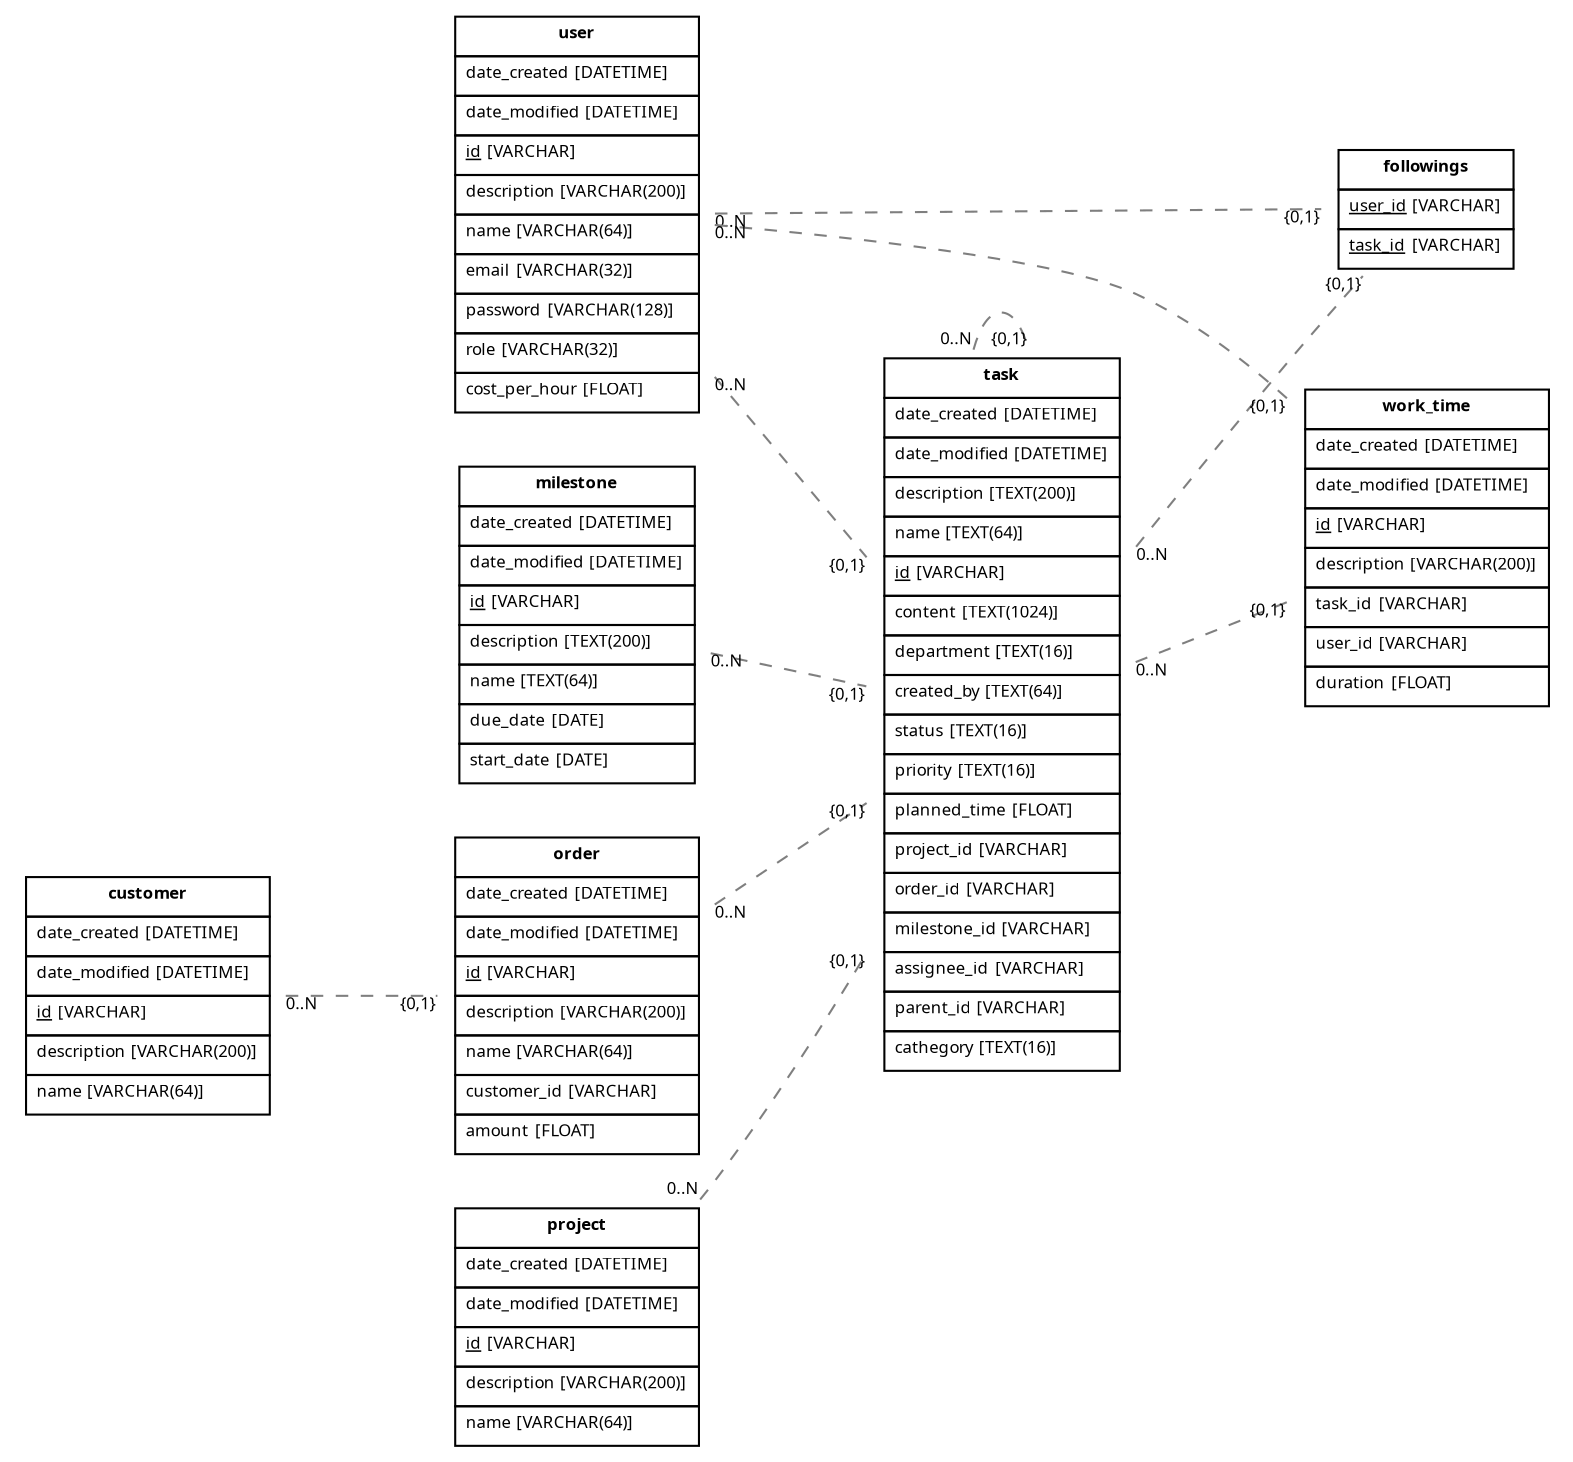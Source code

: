  graph {
    graph [rankdir=LR];
    node [label="\N",
        shape=plaintext
        fontsize=8,
        fontname=Verdana
    ];
    edge [color=gray50,
        minlen=2,
        style=dashed
        fontsize=8,
        fontname=Verdana
    ];

"customer" [label=<<FONT FACE="Verdana"><TABLE BORDER="0" CELLBORDER="1" CELLPADDING="4" CELLSPACING="0"><TR><TD><B><FONT POINT-SIZE="8">customer</FONT></B></TD></TR><TR><TD ALIGN="LEFT"><FONT>date_created</FONT><FONT> [DATETIME]</FONT></TD></TR><TR><TD ALIGN="LEFT"><FONT>date_modified</FONT><FONT> [DATETIME]</FONT></TD></TR><TR><TD ALIGN="LEFT"><u><FONT>id</FONT></u><FONT> [VARCHAR]</FONT></TD></TR><TR><TD ALIGN="LEFT"><FONT>description</FONT><FONT> [VARCHAR(200)]</FONT></TD></TR><TR><TD ALIGN="LEFT"><FONT>name</FONT><FONT> [VARCHAR(64)]</FONT></TD></TR></TABLE></FONT>>];
"task" [label=<<FONT FACE="Verdana"><TABLE BORDER="0" CELLBORDER="1" CELLPADDING="4" CELLSPACING="0"><TR><TD><B><FONT POINT-SIZE="8">task</FONT></B></TD></TR><TR><TD ALIGN="LEFT"><FONT>date_created</FONT><FONT> [DATETIME]</FONT></TD></TR><TR><TD ALIGN="LEFT"><FONT>date_modified</FONT><FONT> [DATETIME]</FONT></TD></TR><TR><TD ALIGN="LEFT"><FONT>description</FONT><FONT> [TEXT(200)]</FONT></TD></TR><TR><TD ALIGN="LEFT"><FONT>name</FONT><FONT> [TEXT(64)]</FONT></TD></TR><TR><TD ALIGN="LEFT"><u><FONT>id</FONT></u><FONT> [VARCHAR]</FONT></TD></TR><TR><TD ALIGN="LEFT"><FONT>content</FONT><FONT> [TEXT(1024)]</FONT></TD></TR><TR><TD ALIGN="LEFT"><FONT>department</FONT><FONT> [TEXT(16)]</FONT></TD></TR><TR><TD ALIGN="LEFT"><FONT>created_by</FONT><FONT> [TEXT(64)]</FONT></TD></TR><TR><TD ALIGN="LEFT"><FONT>status</FONT><FONT> [TEXT(16)]</FONT></TD></TR><TR><TD ALIGN="LEFT"><FONT>priority</FONT><FONT> [TEXT(16)]</FONT></TD></TR><TR><TD ALIGN="LEFT"><FONT>planned_time</FONT><FONT> [FLOAT]</FONT></TD></TR><TR><TD ALIGN="LEFT"><FONT>project_id</FONT><FONT> [VARCHAR]</FONT></TD></TR><TR><TD ALIGN="LEFT"><FONT>order_id</FONT><FONT> [VARCHAR]</FONT></TD></TR><TR><TD ALIGN="LEFT"><FONT>milestone_id</FONT><FONT> [VARCHAR]</FONT></TD></TR><TR><TD ALIGN="LEFT"><FONT>assignee_id</FONT><FONT> [VARCHAR]</FONT></TD></TR><TR><TD ALIGN="LEFT"><FONT>parent_id</FONT><FONT> [VARCHAR]</FONT></TD></TR><TR><TD ALIGN="LEFT"><FONT>cathegory</FONT><FONT> [TEXT(16)]</FONT></TD></TR></TABLE></FONT>>];
"followings" [label=<<FONT FACE="Verdana"><TABLE BORDER="0" CELLBORDER="1" CELLPADDING="4" CELLSPACING="0"><TR><TD><B><FONT POINT-SIZE="8">followings</FONT></B></TD></TR><TR><TD ALIGN="LEFT"><u><FONT>user_id</FONT></u><FONT> [VARCHAR]</FONT></TD></TR><TR><TD ALIGN="LEFT"><u><FONT>task_id</FONT></u><FONT> [VARCHAR]</FONT></TD></TR></TABLE></FONT>>];
"work_time" [label=<<FONT FACE="Verdana"><TABLE BORDER="0" CELLBORDER="1" CELLPADDING="4" CELLSPACING="0"><TR><TD><B><FONT POINT-SIZE="8">work_time</FONT></B></TD></TR><TR><TD ALIGN="LEFT"><FONT>date_created</FONT><FONT> [DATETIME]</FONT></TD></TR><TR><TD ALIGN="LEFT"><FONT>date_modified</FONT><FONT> [DATETIME]</FONT></TD></TR><TR><TD ALIGN="LEFT"><u><FONT>id</FONT></u><FONT> [VARCHAR]</FONT></TD></TR><TR><TD ALIGN="LEFT"><FONT>description</FONT><FONT> [VARCHAR(200)]</FONT></TD></TR><TR><TD ALIGN="LEFT"><FONT>task_id</FONT><FONT> [VARCHAR]</FONT></TD></TR><TR><TD ALIGN="LEFT"><FONT>user_id</FONT><FONT> [VARCHAR]</FONT></TD></TR><TR><TD ALIGN="LEFT"><FONT>duration</FONT><FONT> [FLOAT]</FONT></TD></TR></TABLE></FONT>>];
"project" [label=<<FONT FACE="Verdana"><TABLE BORDER="0" CELLBORDER="1" CELLPADDING="4" CELLSPACING="0"><TR><TD><B><FONT POINT-SIZE="8">project</FONT></B></TD></TR><TR><TD ALIGN="LEFT"><FONT>date_created</FONT><FONT> [DATETIME]</FONT></TD></TR><TR><TD ALIGN="LEFT"><FONT>date_modified</FONT><FONT> [DATETIME]</FONT></TD></TR><TR><TD ALIGN="LEFT"><u><FONT>id</FONT></u><FONT> [VARCHAR]</FONT></TD></TR><TR><TD ALIGN="LEFT"><FONT>description</FONT><FONT> [VARCHAR(200)]</FONT></TD></TR><TR><TD ALIGN="LEFT"><FONT>name</FONT><FONT> [VARCHAR(64)]</FONT></TD></TR></TABLE></FONT>>];
"user" [label=<<FONT FACE="Verdana"><TABLE BORDER="0" CELLBORDER="1" CELLPADDING="4" CELLSPACING="0"><TR><TD><B><FONT POINT-SIZE="8">user</FONT></B></TD></TR><TR><TD ALIGN="LEFT"><FONT>date_created</FONT><FONT> [DATETIME]</FONT></TD></TR><TR><TD ALIGN="LEFT"><FONT>date_modified</FONT><FONT> [DATETIME]</FONT></TD></TR><TR><TD ALIGN="LEFT"><u><FONT>id</FONT></u><FONT> [VARCHAR]</FONT></TD></TR><TR><TD ALIGN="LEFT"><FONT>description</FONT><FONT> [VARCHAR(200)]</FONT></TD></TR><TR><TD ALIGN="LEFT"><FONT>name</FONT><FONT> [VARCHAR(64)]</FONT></TD></TR><TR><TD ALIGN="LEFT"><FONT>email</FONT><FONT> [VARCHAR(32)]</FONT></TD></TR><TR><TD ALIGN="LEFT"><FONT>password</FONT><FONT> [VARCHAR(128)]</FONT></TD></TR><TR><TD ALIGN="LEFT"><FONT>role</FONT><FONT> [VARCHAR(32)]</FONT></TD></TR><TR><TD ALIGN="LEFT"><FONT>cost_per_hour</FONT><FONT> [FLOAT]</FONT></TD></TR></TABLE></FONT>>];
"milestone" [label=<<FONT FACE="Verdana"><TABLE BORDER="0" CELLBORDER="1" CELLPADDING="4" CELLSPACING="0"><TR><TD><B><FONT POINT-SIZE="8">milestone</FONT></B></TD></TR><TR><TD ALIGN="LEFT"><FONT>date_created</FONT><FONT> [DATETIME]</FONT></TD></TR><TR><TD ALIGN="LEFT"><FONT>date_modified</FONT><FONT> [DATETIME]</FONT></TD></TR><TR><TD ALIGN="LEFT"><u><FONT>id</FONT></u><FONT> [VARCHAR]</FONT></TD></TR><TR><TD ALIGN="LEFT"><FONT>description</FONT><FONT> [TEXT(200)]</FONT></TD></TR><TR><TD ALIGN="LEFT"><FONT>name</FONT><FONT> [TEXT(64)]</FONT></TD></TR><TR><TD ALIGN="LEFT"><FONT>due_date</FONT><FONT> [DATE]</FONT></TD></TR><TR><TD ALIGN="LEFT"><FONT>start_date</FONT><FONT> [DATE]</FONT></TD></TR></TABLE></FONT>>];
"order" [label=<<FONT FACE="Verdana"><TABLE BORDER="0" CELLBORDER="1" CELLPADDING="4" CELLSPACING="0"><TR><TD><B><FONT POINT-SIZE="8">order</FONT></B></TD></TR><TR><TD ALIGN="LEFT"><FONT>date_created</FONT><FONT> [DATETIME]</FONT></TD></TR><TR><TD ALIGN="LEFT"><FONT>date_modified</FONT><FONT> [DATETIME]</FONT></TD></TR><TR><TD ALIGN="LEFT"><u><FONT>id</FONT></u><FONT> [VARCHAR]</FONT></TD></TR><TR><TD ALIGN="LEFT"><FONT>description</FONT><FONT> [VARCHAR(200)]</FONT></TD></TR><TR><TD ALIGN="LEFT"><FONT>name</FONT><FONT> [VARCHAR(64)]</FONT></TD></TR><TR><TD ALIGN="LEFT"><FONT>customer_id</FONT><FONT> [VARCHAR]</FONT></TD></TR><TR><TD ALIGN="LEFT"><FONT>amount</FONT><FONT> [FLOAT]</FONT></TD></TR></TABLE></FONT>>];
"milestone" -- "task" [taillabel=<<FONT>0..N</FONT>>,headlabel=<<FONT>{0,1}</FONT>>];
"user" -- "task" [taillabel=<<FONT>0..N</FONT>>,headlabel=<<FONT>{0,1}</FONT>>];
"task" -- "task" [taillabel=<<FONT>0..N</FONT>>,headlabel=<<FONT>{0,1}</FONT>>];
"project" -- "task" [taillabel=<<FONT>0..N</FONT>>,headlabel=<<FONT>{0,1}</FONT>>];
"order" -- "task" [taillabel=<<FONT>0..N</FONT>>,headlabel=<<FONT>{0,1}</FONT>>];
"user" -- "followings" [taillabel=<<FONT>0..N</FONT>>,headlabel=<<FONT>{0,1}</FONT>>];
"task" -- "followings" [taillabel=<<FONT>0..N</FONT>>,headlabel=<<FONT>{0,1}</FONT>>];
"task" -- "work_time" [taillabel=<<FONT>0..N</FONT>>,headlabel=<<FONT>{0,1}</FONT>>];
"user" -- "work_time" [taillabel=<<FONT>0..N</FONT>>,headlabel=<<FONT>{0,1}</FONT>>];
"customer" -- "order" [taillabel=<<FONT>0..N</FONT>>,headlabel=<<FONT>{0,1}</FONT>>];
}
